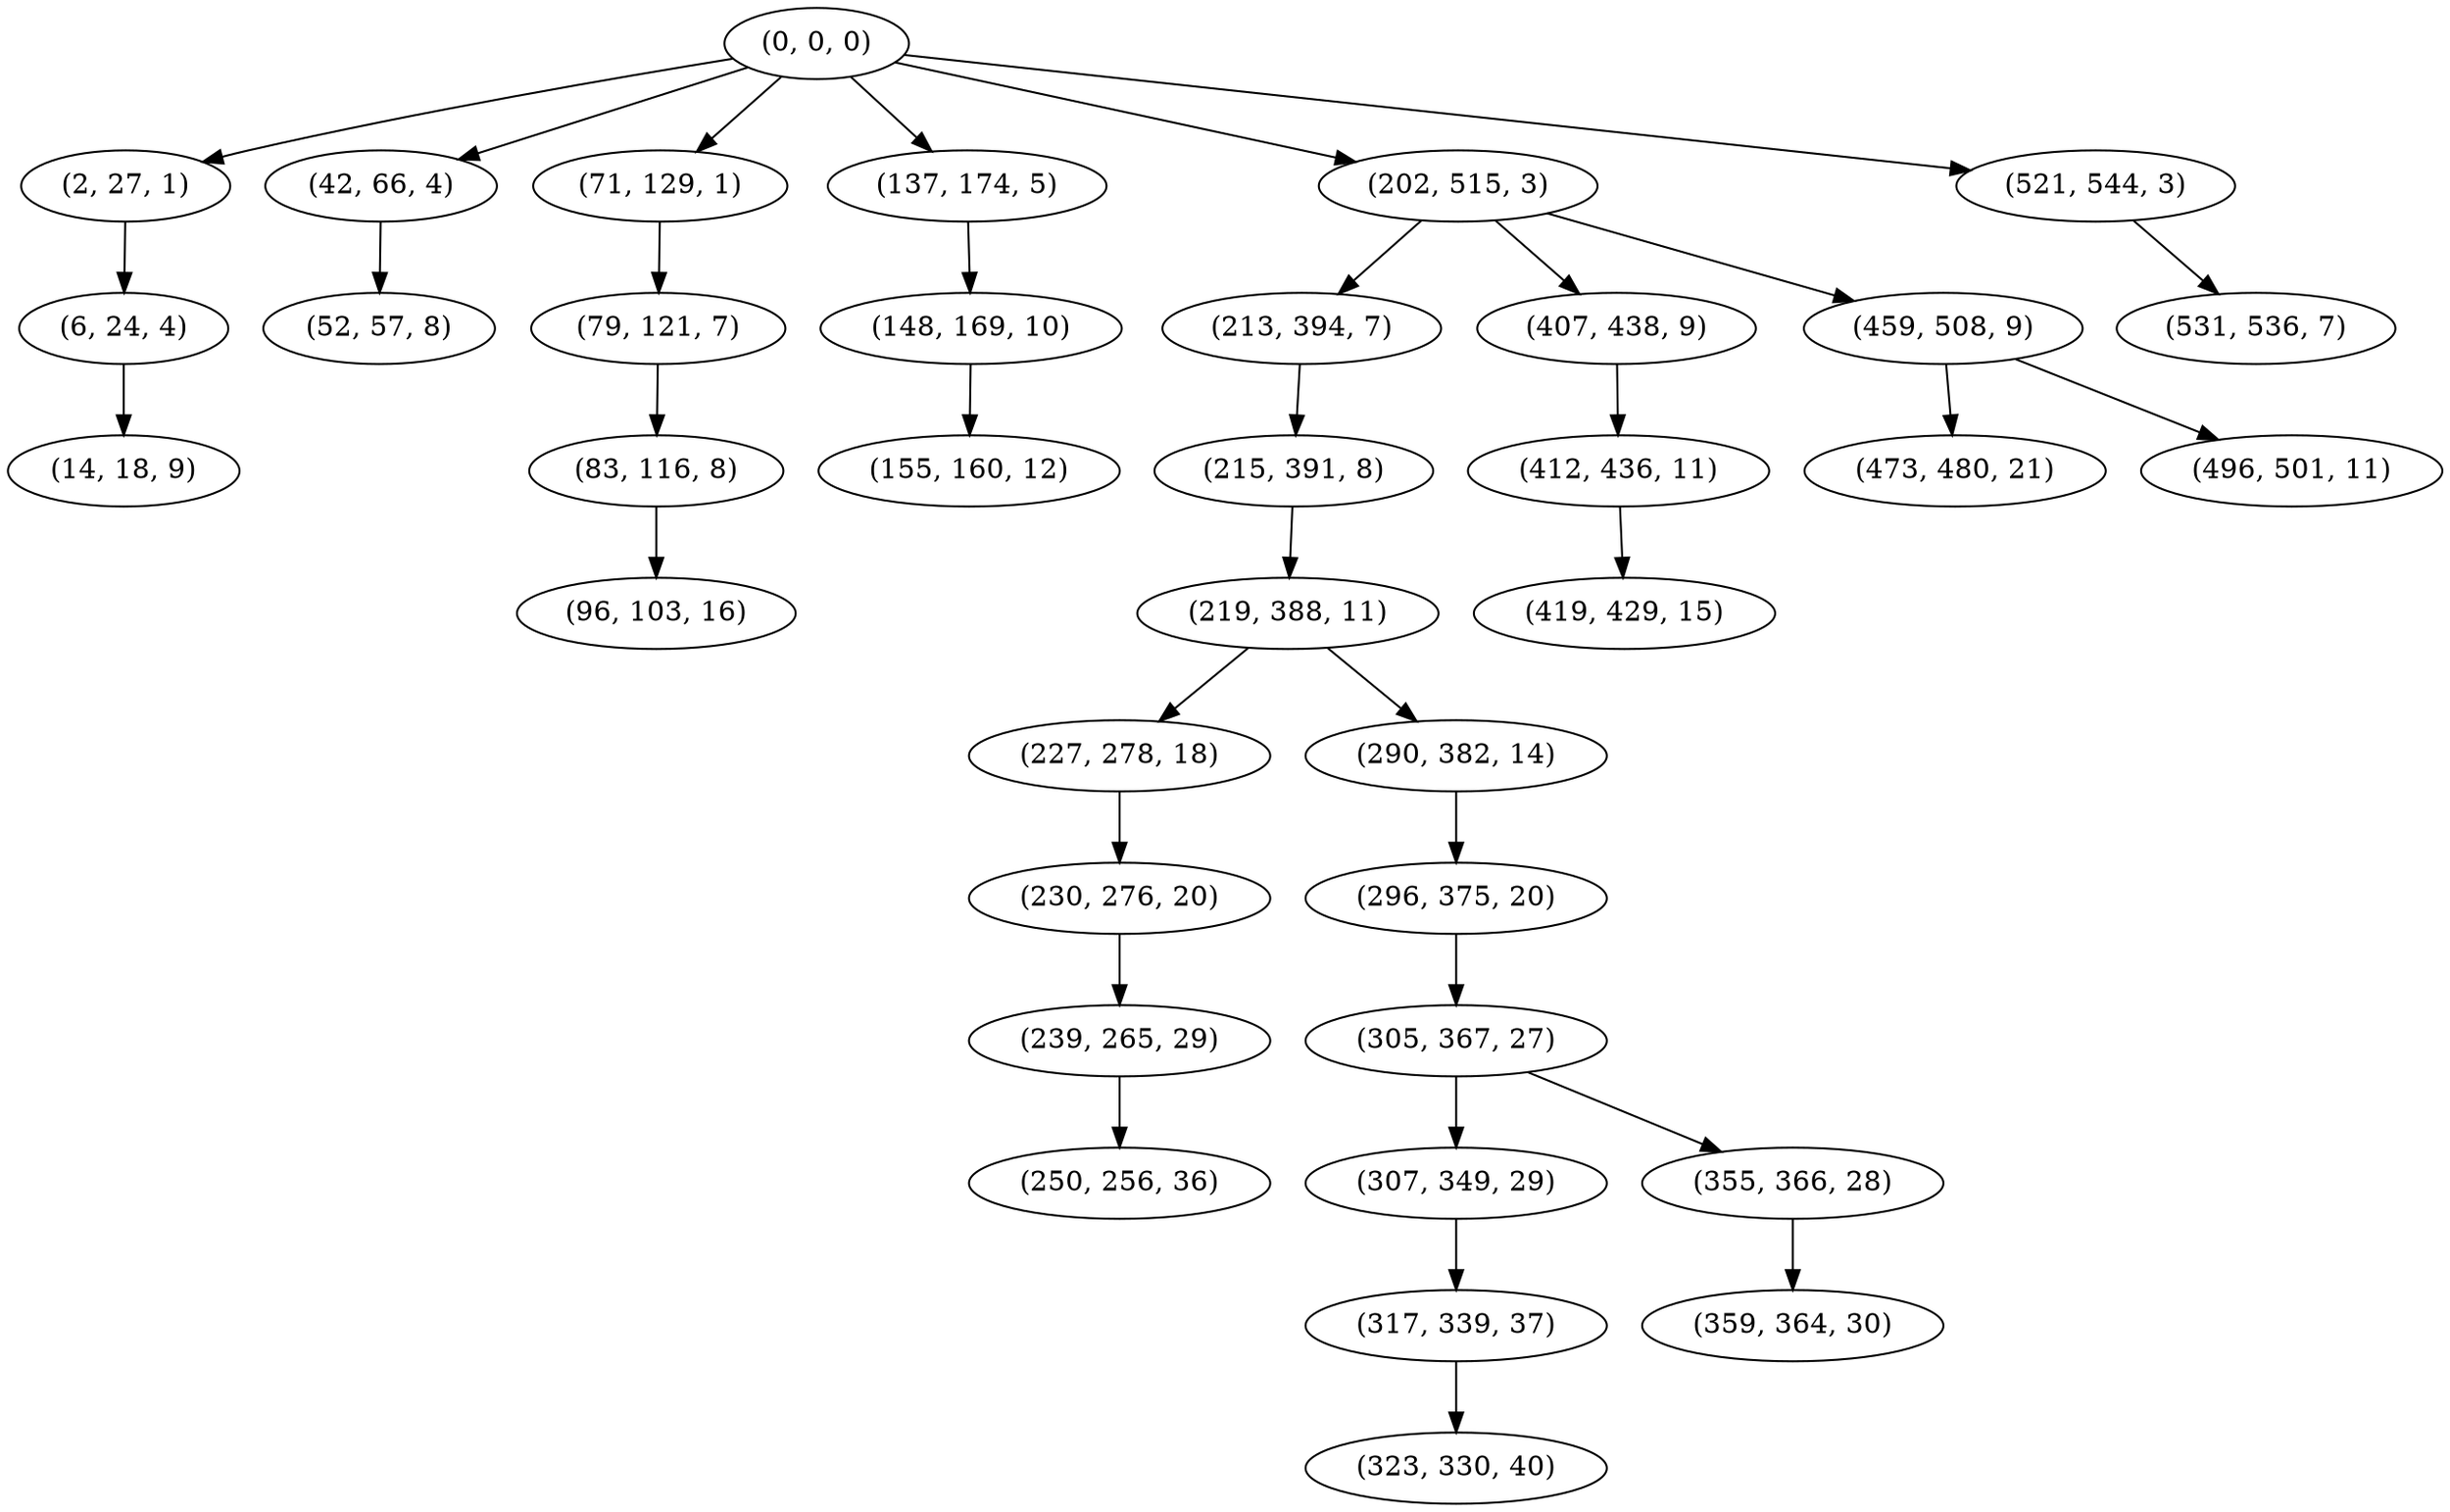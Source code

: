 digraph tree {
    "(0, 0, 0)";
    "(2, 27, 1)";
    "(6, 24, 4)";
    "(14, 18, 9)";
    "(42, 66, 4)";
    "(52, 57, 8)";
    "(71, 129, 1)";
    "(79, 121, 7)";
    "(83, 116, 8)";
    "(96, 103, 16)";
    "(137, 174, 5)";
    "(148, 169, 10)";
    "(155, 160, 12)";
    "(202, 515, 3)";
    "(213, 394, 7)";
    "(215, 391, 8)";
    "(219, 388, 11)";
    "(227, 278, 18)";
    "(230, 276, 20)";
    "(239, 265, 29)";
    "(250, 256, 36)";
    "(290, 382, 14)";
    "(296, 375, 20)";
    "(305, 367, 27)";
    "(307, 349, 29)";
    "(317, 339, 37)";
    "(323, 330, 40)";
    "(355, 366, 28)";
    "(359, 364, 30)";
    "(407, 438, 9)";
    "(412, 436, 11)";
    "(419, 429, 15)";
    "(459, 508, 9)";
    "(473, 480, 21)";
    "(496, 501, 11)";
    "(521, 544, 3)";
    "(531, 536, 7)";
    "(0, 0, 0)" -> "(2, 27, 1)";
    "(0, 0, 0)" -> "(42, 66, 4)";
    "(0, 0, 0)" -> "(71, 129, 1)";
    "(0, 0, 0)" -> "(137, 174, 5)";
    "(0, 0, 0)" -> "(202, 515, 3)";
    "(0, 0, 0)" -> "(521, 544, 3)";
    "(2, 27, 1)" -> "(6, 24, 4)";
    "(6, 24, 4)" -> "(14, 18, 9)";
    "(42, 66, 4)" -> "(52, 57, 8)";
    "(71, 129, 1)" -> "(79, 121, 7)";
    "(79, 121, 7)" -> "(83, 116, 8)";
    "(83, 116, 8)" -> "(96, 103, 16)";
    "(137, 174, 5)" -> "(148, 169, 10)";
    "(148, 169, 10)" -> "(155, 160, 12)";
    "(202, 515, 3)" -> "(213, 394, 7)";
    "(202, 515, 3)" -> "(407, 438, 9)";
    "(202, 515, 3)" -> "(459, 508, 9)";
    "(213, 394, 7)" -> "(215, 391, 8)";
    "(215, 391, 8)" -> "(219, 388, 11)";
    "(219, 388, 11)" -> "(227, 278, 18)";
    "(219, 388, 11)" -> "(290, 382, 14)";
    "(227, 278, 18)" -> "(230, 276, 20)";
    "(230, 276, 20)" -> "(239, 265, 29)";
    "(239, 265, 29)" -> "(250, 256, 36)";
    "(290, 382, 14)" -> "(296, 375, 20)";
    "(296, 375, 20)" -> "(305, 367, 27)";
    "(305, 367, 27)" -> "(307, 349, 29)";
    "(305, 367, 27)" -> "(355, 366, 28)";
    "(307, 349, 29)" -> "(317, 339, 37)";
    "(317, 339, 37)" -> "(323, 330, 40)";
    "(355, 366, 28)" -> "(359, 364, 30)";
    "(407, 438, 9)" -> "(412, 436, 11)";
    "(412, 436, 11)" -> "(419, 429, 15)";
    "(459, 508, 9)" -> "(473, 480, 21)";
    "(459, 508, 9)" -> "(496, 501, 11)";
    "(521, 544, 3)" -> "(531, 536, 7)";
}
